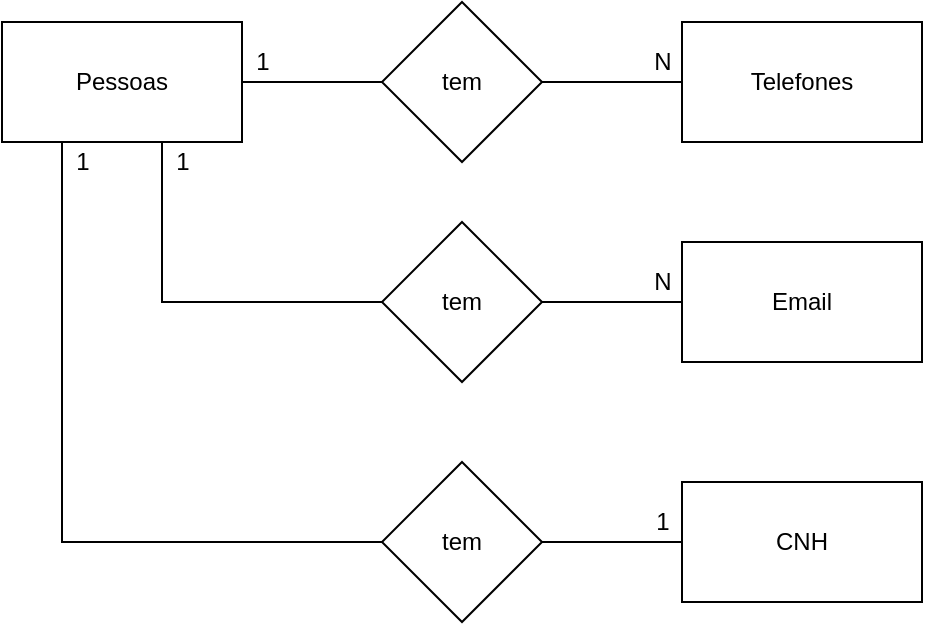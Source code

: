<mxfile version="14.4.2" type="device" pages="2"><diagram id="K9fpC-JQUzcc1U65RRie" name="Conceitual"><mxGraphModel dx="470" dy="773" grid="1" gridSize="10" guides="1" tooltips="1" connect="1" arrows="1" fold="1" page="1" pageScale="1" pageWidth="827" pageHeight="1169" math="0" shadow="0"><root><mxCell id="0"/><mxCell id="1" parent="0"/><mxCell id="07CKKDc1NR_8lr0aPonz-8" style="edgeStyle=orthogonalEdgeStyle;rounded=0;orthogonalLoop=1;jettySize=auto;html=1;entryX=0;entryY=0.5;entryDx=0;entryDy=0;endArrow=none;endFill=0;" edge="1" parent="1" source="07CKKDc1NR_8lr0aPonz-1" target="07CKKDc1NR_8lr0aPonz-7"><mxGeometry relative="1" as="geometry"><Array as="points"><mxPoint x="60" y="460"/></Array></mxGeometry></mxCell><mxCell id="07CKKDc1NR_8lr0aPonz-10" style="edgeStyle=orthogonalEdgeStyle;rounded=0;orthogonalLoop=1;jettySize=auto;html=1;entryX=0;entryY=0.5;entryDx=0;entryDy=0;endArrow=none;endFill=0;" edge="1" parent="1" source="07CKKDc1NR_8lr0aPonz-1" target="07CKKDc1NR_8lr0aPonz-6"><mxGeometry relative="1" as="geometry"><Array as="points"><mxPoint x="110" y="340"/></Array></mxGeometry></mxCell><mxCell id="07CKKDc1NR_8lr0aPonz-12" style="edgeStyle=orthogonalEdgeStyle;rounded=0;orthogonalLoop=1;jettySize=auto;html=1;entryX=0;entryY=0.5;entryDx=0;entryDy=0;endArrow=none;endFill=0;" edge="1" parent="1" source="07CKKDc1NR_8lr0aPonz-1" target="07CKKDc1NR_8lr0aPonz-5"><mxGeometry relative="1" as="geometry"/></mxCell><mxCell id="07CKKDc1NR_8lr0aPonz-1" value="Pessoas" style="rounded=0;whiteSpace=wrap;html=1;" vertex="1" parent="1"><mxGeometry x="30" y="200" width="120" height="60" as="geometry"/></mxCell><mxCell id="07CKKDc1NR_8lr0aPonz-2" value="Telefones" style="rounded=0;whiteSpace=wrap;html=1;" vertex="1" parent="1"><mxGeometry x="370" y="200" width="120" height="60" as="geometry"/></mxCell><mxCell id="07CKKDc1NR_8lr0aPonz-3" value="Email" style="rounded=0;whiteSpace=wrap;html=1;" vertex="1" parent="1"><mxGeometry x="370" y="310" width="120" height="60" as="geometry"/></mxCell><mxCell id="07CKKDc1NR_8lr0aPonz-4" value="CNH" style="rounded=0;whiteSpace=wrap;html=1;" vertex="1" parent="1"><mxGeometry x="370" y="430" width="120" height="60" as="geometry"/></mxCell><mxCell id="07CKKDc1NR_8lr0aPonz-13" style="edgeStyle=orthogonalEdgeStyle;rounded=0;orthogonalLoop=1;jettySize=auto;html=1;entryX=0;entryY=0.5;entryDx=0;entryDy=0;endArrow=none;endFill=0;" edge="1" parent="1" source="07CKKDc1NR_8lr0aPonz-5" target="07CKKDc1NR_8lr0aPonz-2"><mxGeometry relative="1" as="geometry"/></mxCell><mxCell id="07CKKDc1NR_8lr0aPonz-5" value="tem" style="rhombus;whiteSpace=wrap;html=1;" vertex="1" parent="1"><mxGeometry x="220" y="190" width="80" height="80" as="geometry"/></mxCell><mxCell id="07CKKDc1NR_8lr0aPonz-11" style="edgeStyle=orthogonalEdgeStyle;rounded=0;orthogonalLoop=1;jettySize=auto;html=1;entryX=0;entryY=0.5;entryDx=0;entryDy=0;endArrow=none;endFill=0;" edge="1" parent="1" source="07CKKDc1NR_8lr0aPonz-6" target="07CKKDc1NR_8lr0aPonz-3"><mxGeometry relative="1" as="geometry"/></mxCell><mxCell id="07CKKDc1NR_8lr0aPonz-6" value="tem" style="rhombus;whiteSpace=wrap;html=1;" vertex="1" parent="1"><mxGeometry x="220" y="300" width="80" height="80" as="geometry"/></mxCell><mxCell id="07CKKDc1NR_8lr0aPonz-9" style="edgeStyle=orthogonalEdgeStyle;rounded=0;orthogonalLoop=1;jettySize=auto;html=1;entryX=0;entryY=0.5;entryDx=0;entryDy=0;endArrow=none;endFill=0;" edge="1" parent="1" source="07CKKDc1NR_8lr0aPonz-7" target="07CKKDc1NR_8lr0aPonz-4"><mxGeometry relative="1" as="geometry"/></mxCell><mxCell id="07CKKDc1NR_8lr0aPonz-7" value="tem" style="rhombus;whiteSpace=wrap;html=1;" vertex="1" parent="1"><mxGeometry x="220" y="420" width="80" height="80" as="geometry"/></mxCell><mxCell id="07CKKDc1NR_8lr0aPonz-14" value="1" style="text;html=1;align=center;verticalAlign=middle;resizable=0;points=[];autosize=1;" vertex="1" parent="1"><mxGeometry x="150" y="210" width="20" height="20" as="geometry"/></mxCell><mxCell id="07CKKDc1NR_8lr0aPonz-15" value="1" style="text;html=1;align=center;verticalAlign=middle;resizable=0;points=[];autosize=1;" vertex="1" parent="1"><mxGeometry x="110" y="260" width="20" height="20" as="geometry"/></mxCell><mxCell id="07CKKDc1NR_8lr0aPonz-16" value="1" style="text;html=1;align=center;verticalAlign=middle;resizable=0;points=[];autosize=1;" vertex="1" parent="1"><mxGeometry x="60" y="260" width="20" height="20" as="geometry"/></mxCell><mxCell id="07CKKDc1NR_8lr0aPonz-17" value="1" style="text;html=1;align=center;verticalAlign=middle;resizable=0;points=[];autosize=1;" vertex="1" parent="1"><mxGeometry x="350" y="440" width="20" height="20" as="geometry"/></mxCell><mxCell id="07CKKDc1NR_8lr0aPonz-18" value="N" style="text;html=1;align=center;verticalAlign=middle;resizable=0;points=[];autosize=1;" vertex="1" parent="1"><mxGeometry x="350" y="320" width="20" height="20" as="geometry"/></mxCell><mxCell id="07CKKDc1NR_8lr0aPonz-19" value="N" style="text;html=1;align=center;verticalAlign=middle;resizable=0;points=[];autosize=1;" vertex="1" parent="1"><mxGeometry x="350" y="210" width="20" height="20" as="geometry"/></mxCell></root></mxGraphModel></diagram><diagram id="yh8tKv0nBQTf5e1TTggz" name="Logico"><mxGraphModel dx="783" dy="1288" grid="1" gridSize="10" guides="1" tooltips="1" connect="1" arrows="1" fold="1" page="1" pageScale="1" pageWidth="827" pageHeight="1169" math="0" shadow="0"><root><mxCell id="hitKzPv4rKqj45Tq-Tok-0"/><mxCell id="hitKzPv4rKqj45Tq-Tok-1" parent="hitKzPv4rKqj45Tq-Tok-0"/><mxCell id="hitKzPv4rKqj45Tq-Tok-2" value="Telefone" style="shape=table;startSize=30;container=1;collapsible=1;childLayout=tableLayout;fixedRows=1;rowLines=0;fontStyle=1;align=center;resizeLast=1;" vertex="1" parent="hitKzPv4rKqj45Tq-Tok-1"><mxGeometry x="40" y="160" width="180" height="130" as="geometry"/></mxCell><mxCell id="hitKzPv4rKqj45Tq-Tok-3" value="" style="shape=partialRectangle;collapsible=0;dropTarget=0;pointerEvents=0;fillColor=none;top=0;left=0;bottom=0;right=0;points=[[0,0.5],[1,0.5]];portConstraint=eastwest;" vertex="1" parent="hitKzPv4rKqj45Tq-Tok-2"><mxGeometry y="30" width="180" height="30" as="geometry"/></mxCell><mxCell id="hitKzPv4rKqj45Tq-Tok-4" value="PK" style="shape=partialRectangle;connectable=0;fillColor=none;top=0;left=0;bottom=0;right=0;fontStyle=1;overflow=hidden;" vertex="1" parent="hitKzPv4rKqj45Tq-Tok-3"><mxGeometry width="60" height="30" as="geometry"/></mxCell><mxCell id="hitKzPv4rKqj45Tq-Tok-5" value="IdTelefone" style="shape=partialRectangle;connectable=0;fillColor=none;top=0;left=0;bottom=0;right=0;align=left;spacingLeft=6;fontStyle=1;overflow=hidden;" vertex="1" parent="hitKzPv4rKqj45Tq-Tok-3"><mxGeometry x="60" width="120" height="30" as="geometry"/></mxCell><mxCell id="hitKzPv4rKqj45Tq-Tok-6" value="" style="shape=partialRectangle;collapsible=0;dropTarget=0;pointerEvents=0;fillColor=none;top=0;left=0;bottom=1;right=0;points=[[0,0.5],[1,0.5]];portConstraint=eastwest;" vertex="1" parent="hitKzPv4rKqj45Tq-Tok-2"><mxGeometry y="60" width="180" height="30" as="geometry"/></mxCell><mxCell id="hitKzPv4rKqj45Tq-Tok-7" value="FK" style="shape=partialRectangle;connectable=0;fillColor=none;top=0;left=0;bottom=0;right=0;fontStyle=1;overflow=hidden;" vertex="1" parent="hitKzPv4rKqj45Tq-Tok-6"><mxGeometry width="60" height="30" as="geometry"/></mxCell><mxCell id="hitKzPv4rKqj45Tq-Tok-8" value="IdPessoa" style="shape=partialRectangle;connectable=0;fillColor=none;top=0;left=0;bottom=0;right=0;align=left;spacingLeft=6;fontStyle=1;overflow=hidden;" vertex="1" parent="hitKzPv4rKqj45Tq-Tok-6"><mxGeometry x="60" width="120" height="30" as="geometry"/></mxCell><mxCell id="hitKzPv4rKqj45Tq-Tok-9" value="" style="shape=partialRectangle;collapsible=0;dropTarget=0;pointerEvents=0;fillColor=none;top=0;left=0;bottom=0;right=0;points=[[0,0.5],[1,0.5]];portConstraint=eastwest;" vertex="1" parent="hitKzPv4rKqj45Tq-Tok-2"><mxGeometry y="90" width="180" height="30" as="geometry"/></mxCell><mxCell id="hitKzPv4rKqj45Tq-Tok-10" value="" style="shape=partialRectangle;connectable=0;fillColor=none;top=0;left=0;bottom=0;right=0;editable=1;overflow=hidden;" vertex="1" parent="hitKzPv4rKqj45Tq-Tok-9"><mxGeometry width="60" height="30" as="geometry"/></mxCell><mxCell id="hitKzPv4rKqj45Tq-Tok-11" value="NumeroDeTelefone" style="shape=partialRectangle;connectable=0;fillColor=none;top=0;left=0;bottom=0;right=0;align=left;spacingLeft=6;overflow=hidden;" vertex="1" parent="hitKzPv4rKqj45Tq-Tok-9"><mxGeometry x="60" width="120" height="30" as="geometry"/></mxCell><mxCell id="hitKzPv4rKqj45Tq-Tok-15" value="Email" style="shape=table;startSize=30;container=1;collapsible=1;childLayout=tableLayout;fixedRows=1;rowLines=0;fontStyle=1;align=center;resizeLast=1;" vertex="1" parent="hitKzPv4rKqj45Tq-Tok-1"><mxGeometry x="520" y="160" width="180" height="130" as="geometry"/></mxCell><mxCell id="hitKzPv4rKqj45Tq-Tok-16" value="" style="shape=partialRectangle;collapsible=0;dropTarget=0;pointerEvents=0;fillColor=none;top=0;left=0;bottom=0;right=0;points=[[0,0.5],[1,0.5]];portConstraint=eastwest;" vertex="1" parent="hitKzPv4rKqj45Tq-Tok-15"><mxGeometry y="30" width="180" height="30" as="geometry"/></mxCell><mxCell id="hitKzPv4rKqj45Tq-Tok-17" value="PK" style="shape=partialRectangle;connectable=0;fillColor=none;top=0;left=0;bottom=0;right=0;fontStyle=1;overflow=hidden;" vertex="1" parent="hitKzPv4rKqj45Tq-Tok-16"><mxGeometry width="60" height="30" as="geometry"/></mxCell><mxCell id="hitKzPv4rKqj45Tq-Tok-18" value="IdEmail" style="shape=partialRectangle;connectable=0;fillColor=none;top=0;left=0;bottom=0;right=0;align=left;spacingLeft=6;fontStyle=1;overflow=hidden;" vertex="1" parent="hitKzPv4rKqj45Tq-Tok-16"><mxGeometry x="60" width="120" height="30" as="geometry"/></mxCell><mxCell id="hitKzPv4rKqj45Tq-Tok-19" value="" style="shape=partialRectangle;collapsible=0;dropTarget=0;pointerEvents=0;fillColor=none;top=0;left=0;bottom=1;right=0;points=[[0,0.5],[1,0.5]];portConstraint=eastwest;" vertex="1" parent="hitKzPv4rKqj45Tq-Tok-15"><mxGeometry y="60" width="180" height="30" as="geometry"/></mxCell><mxCell id="hitKzPv4rKqj45Tq-Tok-20" value="FK" style="shape=partialRectangle;connectable=0;fillColor=none;top=0;left=0;bottom=0;right=0;fontStyle=1;overflow=hidden;" vertex="1" parent="hitKzPv4rKqj45Tq-Tok-19"><mxGeometry width="60" height="30" as="geometry"/></mxCell><mxCell id="hitKzPv4rKqj45Tq-Tok-21" value="IdPessoa" style="shape=partialRectangle;connectable=0;fillColor=none;top=0;left=0;bottom=0;right=0;align=left;spacingLeft=6;fontStyle=1;overflow=hidden;" vertex="1" parent="hitKzPv4rKqj45Tq-Tok-19"><mxGeometry x="60" width="120" height="30" as="geometry"/></mxCell><mxCell id="hitKzPv4rKqj45Tq-Tok-22" value="" style="shape=partialRectangle;collapsible=0;dropTarget=0;pointerEvents=0;fillColor=none;top=0;left=0;bottom=0;right=0;points=[[0,0.5],[1,0.5]];portConstraint=eastwest;" vertex="1" parent="hitKzPv4rKqj45Tq-Tok-15"><mxGeometry y="90" width="180" height="30" as="geometry"/></mxCell><mxCell id="hitKzPv4rKqj45Tq-Tok-23" value="" style="shape=partialRectangle;connectable=0;fillColor=none;top=0;left=0;bottom=0;right=0;editable=1;overflow=hidden;" vertex="1" parent="hitKzPv4rKqj45Tq-Tok-22"><mxGeometry width="60" height="30" as="geometry"/></mxCell><mxCell id="hitKzPv4rKqj45Tq-Tok-24" value="EnderecoDeEmail" style="shape=partialRectangle;connectable=0;fillColor=none;top=0;left=0;bottom=0;right=0;align=left;spacingLeft=6;overflow=hidden;" vertex="1" parent="hitKzPv4rKqj45Tq-Tok-22"><mxGeometry x="60" width="120" height="30" as="geometry"/></mxCell><mxCell id="hitKzPv4rKqj45Tq-Tok-25" value="Pessoa" style="shape=table;startSize=30;container=1;collapsible=1;childLayout=tableLayout;fixedRows=1;rowLines=0;fontStyle=1;align=center;resizeLast=1;" vertex="1" parent="hitKzPv4rKqj45Tq-Tok-1"><mxGeometry x="280" y="455" width="180" height="130" as="geometry"/></mxCell><mxCell id="hitKzPv4rKqj45Tq-Tok-26" value="" style="shape=partialRectangle;collapsible=0;dropTarget=0;pointerEvents=0;fillColor=none;top=0;left=0;bottom=1;right=0;points=[[0,0.5],[1,0.5]];portConstraint=eastwest;" vertex="1" parent="hitKzPv4rKqj45Tq-Tok-25"><mxGeometry y="30" width="180" height="30" as="geometry"/></mxCell><mxCell id="hitKzPv4rKqj45Tq-Tok-27" value="PK" style="shape=partialRectangle;connectable=0;fillColor=none;top=0;left=0;bottom=0;right=0;fontStyle=1;overflow=hidden;" vertex="1" parent="hitKzPv4rKqj45Tq-Tok-26"><mxGeometry width="30" height="30" as="geometry"/></mxCell><mxCell id="hitKzPv4rKqj45Tq-Tok-28" value="IdPessoa" style="shape=partialRectangle;connectable=0;fillColor=none;top=0;left=0;bottom=0;right=0;align=left;spacingLeft=6;fontStyle=1;overflow=hidden;" vertex="1" parent="hitKzPv4rKqj45Tq-Tok-26"><mxGeometry x="30" width="150" height="30" as="geometry"/></mxCell><mxCell id="hitKzPv4rKqj45Tq-Tok-29" value="" style="shape=partialRectangle;collapsible=0;dropTarget=0;pointerEvents=0;fillColor=none;top=0;left=0;bottom=0;right=0;points=[[0,0.5],[1,0.5]];portConstraint=eastwest;" vertex="1" parent="hitKzPv4rKqj45Tq-Tok-25"><mxGeometry y="60" width="180" height="30" as="geometry"/></mxCell><mxCell id="hitKzPv4rKqj45Tq-Tok-30" value="" style="shape=partialRectangle;connectable=0;fillColor=none;top=0;left=0;bottom=0;right=0;editable=1;overflow=hidden;" vertex="1" parent="hitKzPv4rKqj45Tq-Tok-29"><mxGeometry width="30" height="30" as="geometry"/></mxCell><mxCell id="hitKzPv4rKqj45Tq-Tok-31" value="Nome" style="shape=partialRectangle;connectable=0;fillColor=none;top=0;left=0;bottom=0;right=0;align=left;spacingLeft=6;overflow=hidden;" vertex="1" parent="hitKzPv4rKqj45Tq-Tok-29"><mxGeometry x="30" width="150" height="30" as="geometry"/></mxCell><mxCell id="hitKzPv4rKqj45Tq-Tok-32" value="" style="shape=partialRectangle;collapsible=0;dropTarget=0;pointerEvents=0;fillColor=none;top=0;left=0;bottom=0;right=0;points=[[0,0.5],[1,0.5]];portConstraint=eastwest;" vertex="1" parent="hitKzPv4rKqj45Tq-Tok-25"><mxGeometry y="90" width="180" height="30" as="geometry"/></mxCell><mxCell id="hitKzPv4rKqj45Tq-Tok-33" value="" style="shape=partialRectangle;connectable=0;fillColor=none;top=0;left=0;bottom=0;right=0;editable=1;overflow=hidden;" vertex="1" parent="hitKzPv4rKqj45Tq-Tok-32"><mxGeometry width="30" height="30" as="geometry"/></mxCell><mxCell id="hitKzPv4rKqj45Tq-Tok-34" value="CNH" style="shape=partialRectangle;connectable=0;fillColor=none;top=0;left=0;bottom=0;right=0;align=left;spacingLeft=6;overflow=hidden;" vertex="1" parent="hitKzPv4rKqj45Tq-Tok-32"><mxGeometry x="30" width="150" height="30" as="geometry"/></mxCell><mxCell id="hitKzPv4rKqj45Tq-Tok-38" value="" style="edgeStyle=entityRelationEdgeStyle;fontSize=12;html=1;endArrow=ERoneToMany;exitX=0;exitY=0.5;exitDx=0;exitDy=0;entryX=1;entryY=0.5;entryDx=0;entryDy=0;" edge="1" parent="hitKzPv4rKqj45Tq-Tok-1" source="hitKzPv4rKqj45Tq-Tok-26" target="hitKzPv4rKqj45Tq-Tok-6"><mxGeometry width="100" height="100" relative="1" as="geometry"><mxPoint x="120" y="530" as="sourcePoint"/><mxPoint x="220" y="430" as="targetPoint"/></mxGeometry></mxCell><mxCell id="hitKzPv4rKqj45Tq-Tok-39" value="" style="edgeStyle=entityRelationEdgeStyle;fontSize=12;html=1;endArrow=ERoneToMany;exitX=1;exitY=0.5;exitDx=0;exitDy=0;entryX=0;entryY=0.5;entryDx=0;entryDy=0;" edge="1" parent="hitKzPv4rKqj45Tq-Tok-1" source="hitKzPv4rKqj45Tq-Tok-26" target="hitKzPv4rKqj45Tq-Tok-19"><mxGeometry width="100" height="100" relative="1" as="geometry"><mxPoint x="490" y="500" as="sourcePoint"/><mxPoint x="590" y="400" as="targetPoint"/></mxGeometry></mxCell></root></mxGraphModel></diagram></mxfile>